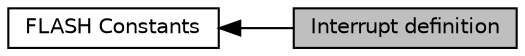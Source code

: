 digraph "Interrupt definition"
{
  edge [fontname="Helvetica",fontsize="10",labelfontname="Helvetica",labelfontsize="10"];
  node [fontname="Helvetica",fontsize="10",shape=box];
  rankdir=LR;
  Node1 [label="Interrupt definition",height=0.2,width=0.4,color="black", fillcolor="grey75", style="filled", fontcolor="black",tooltip="FLASH Interrupt definition."];
  Node2 [label="FLASH Constants",height=0.2,width=0.4,color="black", fillcolor="white", style="filled",URL="$group___f_l_a_s_h_ex___constants.html",tooltip=" "];
  Node2->Node1 [shape=plaintext, dir="back", style="solid"];
}
